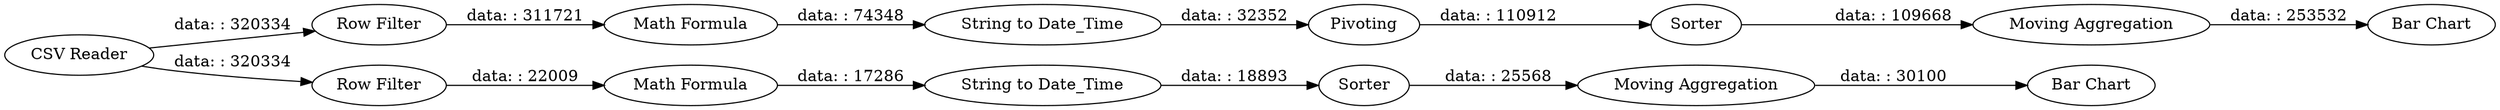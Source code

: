 digraph {
	"6413323491106747450_110" [label="Math Formula"]
	"6413323491106747450_108" [label="Moving Aggregation"]
	"6413323491106747450_117" [label="Moving Aggregation"]
	"6413323491106747450_118" [label="Bar Chart"]
	"6413323491106747450_111" [label="String to Date_Time"]
	"6413323491106747450_112" [label=Pivoting]
	"6413323491106747450_113" [label="Row Filter"]
	"6413323491106747450_107" [label="Row Filter"]
	"6413323491106747450_116" [label=Sorter]
	"6413323491106747450_106" [label="CSV Reader"]
	"6413323491106747450_115" [label="String to Date_Time"]
	"6413323491106747450_114" [label="Math Formula"]
	"6413323491106747450_103" [label="Bar Chart"]
	"6413323491106747450_109" [label=Sorter]
	"6413323491106747450_107" -> "6413323491106747450_110" [label="data: : 22009"]
	"6413323491106747450_112" -> "6413323491106747450_116" [label="data: : 110912"]
	"6413323491106747450_109" -> "6413323491106747450_108" [label="data: : 25568"]
	"6413323491106747450_106" -> "6413323491106747450_107" [label="data: : 320334"]
	"6413323491106747450_111" -> "6413323491106747450_109" [label="data: : 18893"]
	"6413323491106747450_115" -> "6413323491106747450_112" [label="data: : 32352"]
	"6413323491106747450_108" -> "6413323491106747450_103" [label="data: : 30100"]
	"6413323491106747450_113" -> "6413323491106747450_114" [label="data: : 311721"]
	"6413323491106747450_106" -> "6413323491106747450_113" [label="data: : 320334"]
	"6413323491106747450_117" -> "6413323491106747450_118" [label="data: : 253532"]
	"6413323491106747450_110" -> "6413323491106747450_111" [label="data: : 17286"]
	"6413323491106747450_116" -> "6413323491106747450_117" [label="data: : 109668"]
	"6413323491106747450_114" -> "6413323491106747450_115" [label="data: : 74348"]
	rankdir=LR
}
